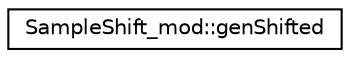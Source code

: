 digraph "Graphical Class Hierarchy"
{
 // LATEX_PDF_SIZE
  edge [fontname="Helvetica",fontsize="10",labelfontname="Helvetica",labelfontsize="10"];
  node [fontname="Helvetica",fontsize="10",shape=record];
  rankdir="LR";
  Node0 [label="SampleShift_mod::genShifted",height=0.2,width=0.4,color="black", fillcolor="white", style="filled",URL="$interfaceSampleShift__mod_1_1genShifted.html",tooltip="Generate a sample of shape (np), or (nd,np) or (np,nd) that is shifted by the specified input Amount ..."];
}
